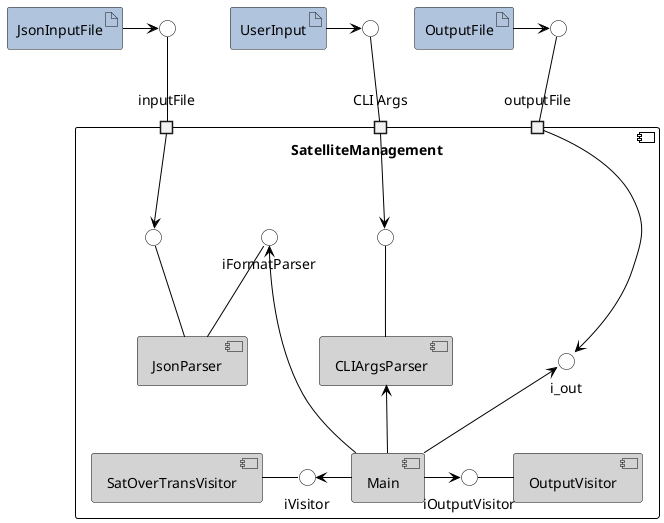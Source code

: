 @startuml

artifact JsonInputFile
artifact UserInput
artifact OutputFile

skinparam component {
    BackgroundColor white
    BorderColor black
    ArrowColor black

}

skinparam interface {
    BackgroundColor white
    BorderColor black
    ArrowColor black
}

skinparam port {
    BorderColor MidnightBlue
    BackgroundColor MidnightBlue
}

skinparam artifact {
    BackgroundColor LightSteelBlue
}

component SatelliteManagement as app{

    port "inputFile" as p_in
    port "CLI Args" as p_args
    port "outputFile" as p_out

    component SatOverTransVisitor #LightGrey
    component Main #LightGrey
    component OutputVisitor #LightGrey
    component JsonParser #LightGrey
    component CLIArgsParser #LightGrey

    interface iVisitor
    interface iOutputVisitor
    interface iFormatParser

    iVisitor -left- SatOverTransVisitor
    Main -left-> iVisitor
    Main -right->iOutputVisitor
    iOutputVisitor -right- OutputVisitor
    Main -up-->iFormatParser
    JsonParser -u- iFormatParser

    () " " as i_in
    i_in -down- JsonParser
    p_in -down-> i_in
    Main -up-> CLIArgsParser
    () " " as i_args
    i_args -down- CLIArgsParser

    Main -up-> i_out
    JsonParser -[hidden]> CLIArgsParser

}


() " " as io_in
io_in -down- p_in
JsonInputFile -right-> io_in

() " " as io_args
io_args -down- p_args
UserInput -right-> io_args
p_args -down-> i_args

() " " as io_out
io_out -down- p_out
OutputFile -right-> io_out
p_out -down-> i_out



@enduml
